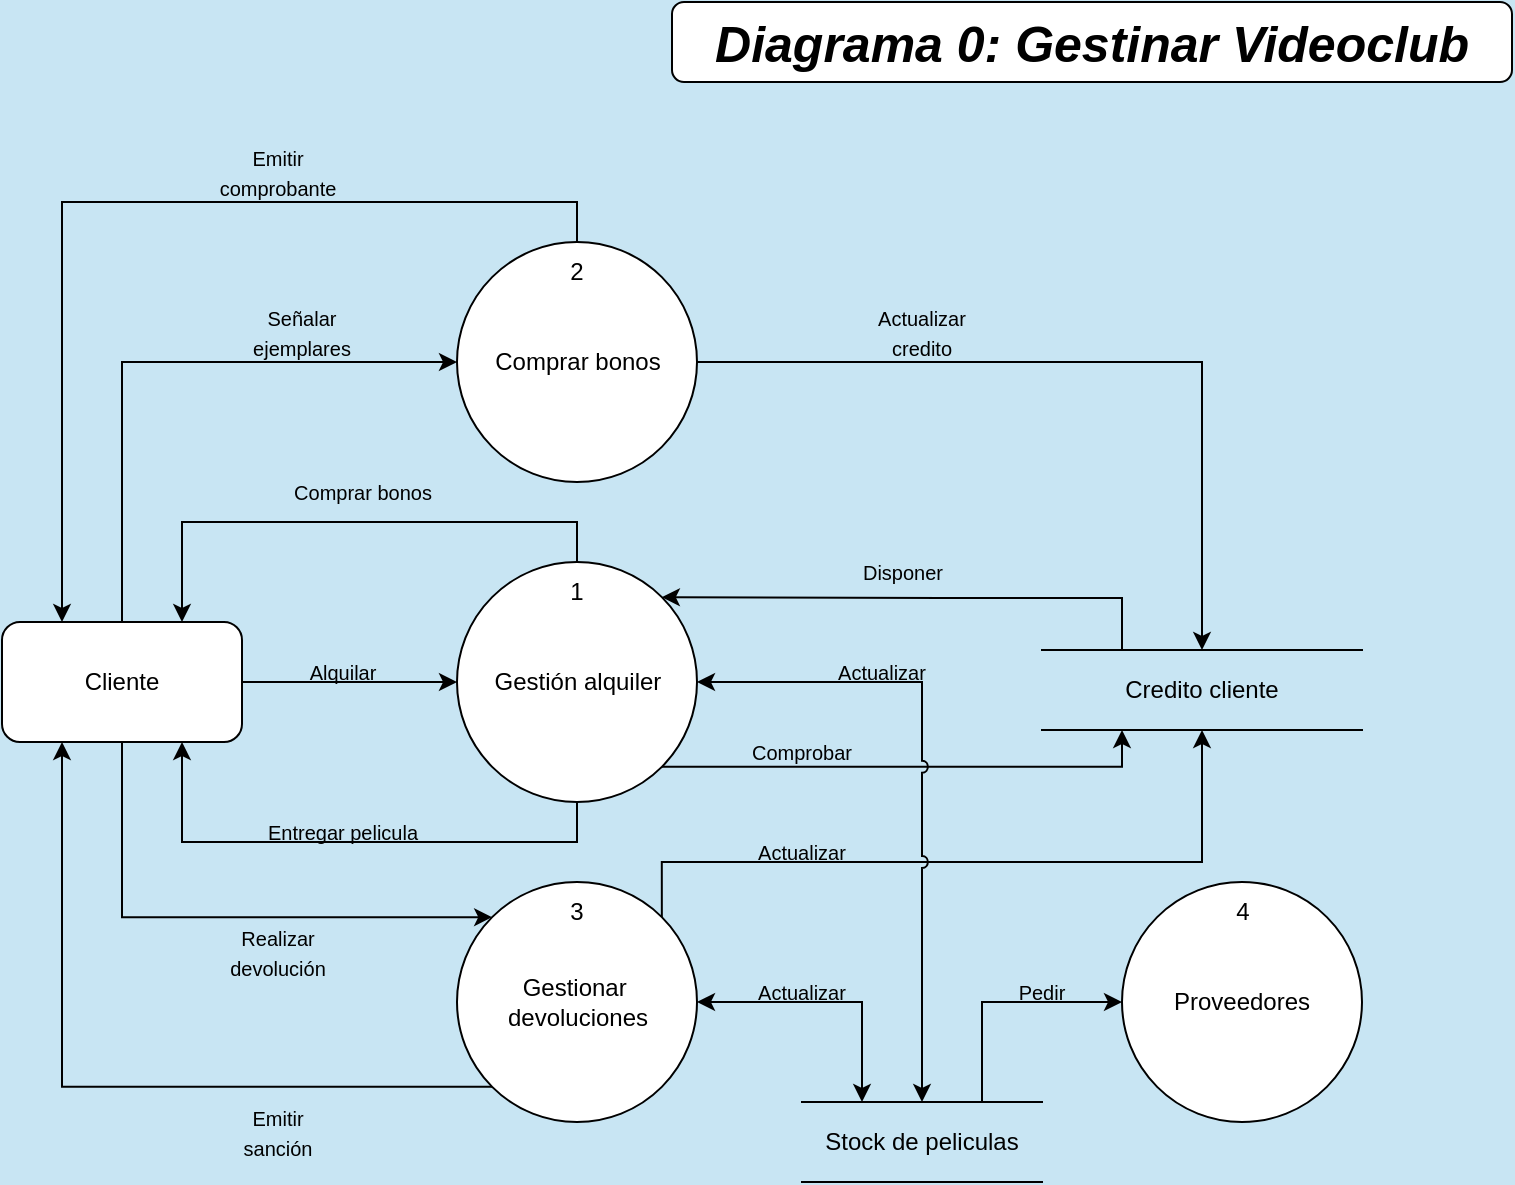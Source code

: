 <mxfile version="22.1.7" type="device">
  <diagram name="Página-1" id="ZeJ0oP0n7bXpdAvOgthH">
    <mxGraphModel dx="437" dy="221" grid="1" gridSize="10" guides="1" tooltips="1" connect="1" arrows="1" fold="1" page="1" pageScale="1" pageWidth="1169" pageHeight="827" background="#c8e5f3" math="0" shadow="0">
      <root>
        <mxCell id="0" />
        <mxCell id="1" parent="0" />
        <mxCell id="8nNWhRYVGrmxHpN4UM2Z-1" value="&lt;font style=&quot;font-size: 25px;&quot;&gt;&lt;b&gt;&lt;i&gt;Diagrama 0: Gestinar Videoclub&lt;/i&gt;&lt;/b&gt;&lt;i&gt;&lt;br&gt;&lt;/i&gt;&lt;/font&gt;" style="rounded=1;whiteSpace=wrap;html=1;" parent="1" vertex="1">
          <mxGeometry x="375" y="90" width="420" height="40" as="geometry" />
        </mxCell>
        <mxCell id="Q9-axw0JJrMlVf5uTafr-31" style="edgeStyle=orthogonalEdgeStyle;rounded=0;orthogonalLoop=1;jettySize=auto;html=1;exitX=0.5;exitY=0;exitDx=0;exitDy=0;entryX=0;entryY=0.5;entryDx=0;entryDy=0;" edge="1" parent="1" source="Q9-axw0JJrMlVf5uTafr-1" target="Q9-axw0JJrMlVf5uTafr-3">
          <mxGeometry relative="1" as="geometry" />
        </mxCell>
        <mxCell id="Q9-axw0JJrMlVf5uTafr-53" style="edgeStyle=orthogonalEdgeStyle;rounded=0;orthogonalLoop=1;jettySize=auto;html=1;exitX=1;exitY=0.5;exitDx=0;exitDy=0;entryX=0;entryY=0.5;entryDx=0;entryDy=0;" edge="1" parent="1" source="Q9-axw0JJrMlVf5uTafr-1" target="Q9-axw0JJrMlVf5uTafr-24">
          <mxGeometry relative="1" as="geometry" />
        </mxCell>
        <mxCell id="Q9-axw0JJrMlVf5uTafr-1" value="Cliente" style="rounded=1;whiteSpace=wrap;html=1;" vertex="1" parent="1">
          <mxGeometry x="40" y="400" width="120" height="60" as="geometry" />
        </mxCell>
        <mxCell id="Q9-axw0JJrMlVf5uTafr-32" style="edgeStyle=orthogonalEdgeStyle;rounded=0;orthogonalLoop=1;jettySize=auto;html=1;exitX=0.5;exitY=0;exitDx=0;exitDy=0;entryX=0.25;entryY=0;entryDx=0;entryDy=0;" edge="1" parent="1" source="Q9-axw0JJrMlVf5uTafr-3" target="Q9-axw0JJrMlVf5uTafr-1">
          <mxGeometry relative="1" as="geometry" />
        </mxCell>
        <mxCell id="Q9-axw0JJrMlVf5uTafr-34" style="edgeStyle=orthogonalEdgeStyle;rounded=0;orthogonalLoop=1;jettySize=auto;html=1;exitX=1;exitY=0.5;exitDx=0;exitDy=0;entryX=0.5;entryY=0;entryDx=0;entryDy=0;" edge="1" parent="1" source="Q9-axw0JJrMlVf5uTafr-3" target="Q9-axw0JJrMlVf5uTafr-7">
          <mxGeometry relative="1" as="geometry" />
        </mxCell>
        <mxCell id="Q9-axw0JJrMlVf5uTafr-3" value="Comprar bonos" style="ellipse;whiteSpace=wrap;html=1;aspect=fixed;" vertex="1" parent="1">
          <mxGeometry x="267.5" y="210" width="120" height="120" as="geometry" />
        </mxCell>
        <mxCell id="Q9-axw0JJrMlVf5uTafr-5" value="&lt;font style=&quot;font-size: 10px;&quot;&gt;Señalar ejemplares&lt;/font&gt;" style="text;html=1;strokeColor=none;fillColor=none;align=center;verticalAlign=middle;whiteSpace=wrap;rounded=0;" vertex="1" parent="1">
          <mxGeometry x="160" y="240" width="60" height="30" as="geometry" />
        </mxCell>
        <mxCell id="Q9-axw0JJrMlVf5uTafr-6" value="&lt;div&gt;1&lt;/div&gt;" style="text;html=1;strokeColor=none;fillColor=none;align=center;verticalAlign=middle;whiteSpace=wrap;rounded=0;" vertex="1" parent="1">
          <mxGeometry x="315" y="380" width="25" height="10" as="geometry" />
        </mxCell>
        <mxCell id="Q9-axw0JJrMlVf5uTafr-28" style="edgeStyle=orthogonalEdgeStyle;rounded=0;orthogonalLoop=1;jettySize=auto;html=1;exitX=0.25;exitY=0;exitDx=0;exitDy=0;entryX=1;entryY=0;entryDx=0;entryDy=0;" edge="1" parent="1" source="Q9-axw0JJrMlVf5uTafr-7" target="Q9-axw0JJrMlVf5uTafr-24">
          <mxGeometry relative="1" as="geometry">
            <Array as="points">
              <mxPoint x="600" y="388" />
              <mxPoint x="510" y="388" />
            </Array>
          </mxGeometry>
        </mxCell>
        <mxCell id="Q9-axw0JJrMlVf5uTafr-7" value="Credito cliente" style="shape=partialRectangle;whiteSpace=wrap;html=1;left=0;right=0;fillColor=none;" vertex="1" parent="1">
          <mxGeometry x="560" y="414" width="160" height="40" as="geometry" />
        </mxCell>
        <mxCell id="Q9-axw0JJrMlVf5uTafr-10" value="&lt;font style=&quot;font-size: 10px;&quot;&gt;Emitir comprobante&lt;/font&gt;" style="text;html=1;strokeColor=none;fillColor=none;align=center;verticalAlign=middle;whiteSpace=wrap;rounded=0;" vertex="1" parent="1">
          <mxGeometry x="147.5" y="160" width="60" height="30" as="geometry" />
        </mxCell>
        <mxCell id="Q9-axw0JJrMlVf5uTafr-16" style="edgeStyle=orthogonalEdgeStyle;rounded=0;orthogonalLoop=1;jettySize=auto;html=1;exitX=0;exitY=0;exitDx=0;exitDy=0;entryX=0.5;entryY=1;entryDx=0;entryDy=0;startArrow=classic;startFill=1;endArrow=none;endFill=0;" edge="1" parent="1" source="Q9-axw0JJrMlVf5uTafr-11" target="Q9-axw0JJrMlVf5uTafr-1">
          <mxGeometry relative="1" as="geometry" />
        </mxCell>
        <mxCell id="Q9-axw0JJrMlVf5uTafr-18" style="edgeStyle=orthogonalEdgeStyle;rounded=0;orthogonalLoop=1;jettySize=auto;html=1;exitX=0;exitY=1;exitDx=0;exitDy=0;entryX=0.25;entryY=1;entryDx=0;entryDy=0;" edge="1" parent="1" source="Q9-axw0JJrMlVf5uTafr-11" target="Q9-axw0JJrMlVf5uTafr-1">
          <mxGeometry relative="1" as="geometry" />
        </mxCell>
        <mxCell id="Q9-axw0JJrMlVf5uTafr-21" style="rounded=0;orthogonalLoop=1;jettySize=auto;html=1;exitX=1;exitY=0.5;exitDx=0;exitDy=0;entryX=0.25;entryY=0;entryDx=0;entryDy=0;edgeStyle=orthogonalEdgeStyle;startArrow=classic;startFill=1;" edge="1" parent="1" source="Q9-axw0JJrMlVf5uTafr-11" target="Q9-axw0JJrMlVf5uTafr-20">
          <mxGeometry relative="1" as="geometry" />
        </mxCell>
        <mxCell id="Q9-axw0JJrMlVf5uTafr-57" style="edgeStyle=orthogonalEdgeStyle;rounded=0;orthogonalLoop=1;jettySize=auto;html=1;exitX=1;exitY=0;exitDx=0;exitDy=0;entryX=0.5;entryY=1;entryDx=0;entryDy=0;" edge="1" parent="1" source="Q9-axw0JJrMlVf5uTafr-11" target="Q9-axw0JJrMlVf5uTafr-7">
          <mxGeometry relative="1" as="geometry">
            <Array as="points">
              <mxPoint x="370" y="520" />
              <mxPoint x="640" y="520" />
            </Array>
          </mxGeometry>
        </mxCell>
        <mxCell id="Q9-axw0JJrMlVf5uTafr-11" value="&lt;div&gt;Gestionar&amp;nbsp;&lt;/div&gt;&lt;div&gt;devoluciones&lt;/div&gt;" style="ellipse;whiteSpace=wrap;html=1;aspect=fixed;" vertex="1" parent="1">
          <mxGeometry x="267.5" y="530" width="120" height="120" as="geometry" />
        </mxCell>
        <mxCell id="Q9-axw0JJrMlVf5uTafr-13" value="&lt;font style=&quot;font-size: 10px;&quot;&gt;Realizar devolución&lt;/font&gt;" style="text;html=1;strokeColor=none;fillColor=none;align=center;verticalAlign=middle;whiteSpace=wrap;rounded=0;" vertex="1" parent="1">
          <mxGeometry x="147.5" y="550" width="60" height="30" as="geometry" />
        </mxCell>
        <mxCell id="Q9-axw0JJrMlVf5uTafr-14" value="3" style="text;html=1;strokeColor=none;fillColor=none;align=center;verticalAlign=middle;whiteSpace=wrap;rounded=0;" vertex="1" parent="1">
          <mxGeometry x="315" y="540" width="25" height="10" as="geometry" />
        </mxCell>
        <mxCell id="Q9-axw0JJrMlVf5uTafr-19" value="&lt;font style=&quot;font-size: 10px;&quot;&gt;Emitir sanción&lt;/font&gt;" style="text;html=1;strokeColor=none;fillColor=none;align=center;verticalAlign=middle;whiteSpace=wrap;rounded=0;" vertex="1" parent="1">
          <mxGeometry x="147.5" y="640" width="60" height="30" as="geometry" />
        </mxCell>
        <mxCell id="Q9-axw0JJrMlVf5uTafr-20" value="Stock de peliculas" style="shape=partialRectangle;whiteSpace=wrap;html=1;left=0;right=0;fillColor=none;" vertex="1" parent="1">
          <mxGeometry x="440" y="640" width="120" height="40" as="geometry" />
        </mxCell>
        <mxCell id="Q9-axw0JJrMlVf5uTafr-47" style="rounded=0;orthogonalLoop=1;jettySize=auto;html=1;exitX=0;exitY=0.5;exitDx=0;exitDy=0;entryX=0.75;entryY=0;entryDx=0;entryDy=0;startArrow=classic;startFill=1;endArrow=none;endFill=0;edgeStyle=orthogonalEdgeStyle;" edge="1" parent="1" source="Q9-axw0JJrMlVf5uTafr-22" target="Q9-axw0JJrMlVf5uTafr-20">
          <mxGeometry relative="1" as="geometry" />
        </mxCell>
        <mxCell id="Q9-axw0JJrMlVf5uTafr-22" value="Proveedores" style="ellipse;whiteSpace=wrap;html=1;aspect=fixed;" vertex="1" parent="1">
          <mxGeometry x="600" y="530" width="120" height="120" as="geometry" />
        </mxCell>
        <mxCell id="Q9-axw0JJrMlVf5uTafr-36" style="edgeStyle=orthogonalEdgeStyle;rounded=0;orthogonalLoop=1;jettySize=auto;html=1;exitX=1;exitY=1;exitDx=0;exitDy=0;entryX=0.25;entryY=1;entryDx=0;entryDy=0;" edge="1" parent="1" source="Q9-axw0JJrMlVf5uTafr-24" target="Q9-axw0JJrMlVf5uTafr-7">
          <mxGeometry relative="1" as="geometry">
            <Array as="points">
              <mxPoint x="600" y="472" />
            </Array>
          </mxGeometry>
        </mxCell>
        <mxCell id="Q9-axw0JJrMlVf5uTafr-51" style="edgeStyle=orthogonalEdgeStyle;rounded=0;orthogonalLoop=1;jettySize=auto;html=1;exitX=0.5;exitY=0;exitDx=0;exitDy=0;entryX=0.75;entryY=0;entryDx=0;entryDy=0;" edge="1" parent="1" source="Q9-axw0JJrMlVf5uTafr-24" target="Q9-axw0JJrMlVf5uTafr-1">
          <mxGeometry relative="1" as="geometry" />
        </mxCell>
        <mxCell id="Q9-axw0JJrMlVf5uTafr-52" style="edgeStyle=orthogonalEdgeStyle;rounded=0;orthogonalLoop=1;jettySize=auto;html=1;exitX=0.5;exitY=1;exitDx=0;exitDy=0;entryX=0.75;entryY=1;entryDx=0;entryDy=0;" edge="1" parent="1" source="Q9-axw0JJrMlVf5uTafr-24" target="Q9-axw0JJrMlVf5uTafr-1">
          <mxGeometry relative="1" as="geometry" />
        </mxCell>
        <mxCell id="Q9-axw0JJrMlVf5uTafr-59" style="edgeStyle=orthogonalEdgeStyle;rounded=0;orthogonalLoop=1;jettySize=auto;html=1;exitX=1;exitY=0.5;exitDx=0;exitDy=0;jumpStyle=arc;startArrow=classic;startFill=1;" edge="1" parent="1" source="Q9-axw0JJrMlVf5uTafr-24" target="Q9-axw0JJrMlVf5uTafr-20">
          <mxGeometry relative="1" as="geometry" />
        </mxCell>
        <mxCell id="Q9-axw0JJrMlVf5uTafr-24" value="Gestión alquiler" style="ellipse;whiteSpace=wrap;html=1;aspect=fixed;" vertex="1" parent="1">
          <mxGeometry x="267.5" y="370" width="120" height="120" as="geometry" />
        </mxCell>
        <mxCell id="Q9-axw0JJrMlVf5uTafr-35" value="&lt;font style=&quot;font-size: 10px;&quot;&gt;Actualizar credito&lt;/font&gt;" style="text;html=1;strokeColor=none;fillColor=none;align=center;verticalAlign=middle;whiteSpace=wrap;rounded=0;" vertex="1" parent="1">
          <mxGeometry x="470" y="240" width="60" height="30" as="geometry" />
        </mxCell>
        <mxCell id="Q9-axw0JJrMlVf5uTafr-40" value="&lt;font style=&quot;font-size: 10px;&quot;&gt;Comprobar&lt;/font&gt;" style="text;html=1;strokeColor=none;fillColor=none;align=center;verticalAlign=middle;whiteSpace=wrap;rounded=0;" vertex="1" parent="1">
          <mxGeometry x="410" y="450" width="60" height="30" as="geometry" />
        </mxCell>
        <mxCell id="Q9-axw0JJrMlVf5uTafr-41" value="&lt;font style=&quot;font-size: 10px;&quot;&gt;Alquilar&lt;/font&gt;" style="text;html=1;align=center;verticalAlign=middle;resizable=0;points=[];autosize=1;strokeColor=none;fillColor=none;" vertex="1" parent="1">
          <mxGeometry x="180" y="410" width="60" height="30" as="geometry" />
        </mxCell>
        <mxCell id="Q9-axw0JJrMlVf5uTafr-42" value="&lt;font style=&quot;font-size: 10px;&quot;&gt;Disponer&lt;/font&gt;" style="text;html=1;align=center;verticalAlign=middle;resizable=0;points=[];autosize=1;strokeColor=none;fillColor=none;" vertex="1" parent="1">
          <mxGeometry x="460" y="360" width="60" height="30" as="geometry" />
        </mxCell>
        <mxCell id="Q9-axw0JJrMlVf5uTafr-43" value="&lt;div style=&quot;font-size: 11px;&quot;&gt;&lt;font style=&quot;font-size: 10px;&quot;&gt;Comprar bonos&lt;/font&gt;&lt;/div&gt;" style="text;html=1;align=center;verticalAlign=middle;resizable=0;points=[];autosize=1;strokeColor=none;fillColor=none;" vertex="1" parent="1">
          <mxGeometry x="175" y="320" width="90" height="30" as="geometry" />
        </mxCell>
        <mxCell id="Q9-axw0JJrMlVf5uTafr-44" value="1" style="text;html=1;strokeColor=none;fillColor=none;align=center;verticalAlign=middle;whiteSpace=wrap;rounded=0;" vertex="1" parent="1">
          <mxGeometry x="315" y="380" width="25" height="10" as="geometry" />
        </mxCell>
        <mxCell id="Q9-axw0JJrMlVf5uTafr-45" value="2" style="text;html=1;strokeColor=none;fillColor=none;align=center;verticalAlign=middle;whiteSpace=wrap;rounded=0;" vertex="1" parent="1">
          <mxGeometry x="315" y="220" width="25" height="10" as="geometry" />
        </mxCell>
        <mxCell id="Q9-axw0JJrMlVf5uTafr-48" value="&lt;font style=&quot;font-size: 10px;&quot;&gt;Actualizar&lt;/font&gt;" style="text;html=1;strokeColor=none;fillColor=none;align=center;verticalAlign=middle;whiteSpace=wrap;rounded=0;" vertex="1" parent="1">
          <mxGeometry x="410" y="570" width="60" height="30" as="geometry" />
        </mxCell>
        <mxCell id="Q9-axw0JJrMlVf5uTafr-49" value="&lt;font style=&quot;font-size: 10px;&quot;&gt;Pedir&lt;/font&gt;" style="text;html=1;strokeColor=none;fillColor=none;align=center;verticalAlign=middle;whiteSpace=wrap;rounded=0;" vertex="1" parent="1">
          <mxGeometry x="530" y="570" width="60" height="30" as="geometry" />
        </mxCell>
        <mxCell id="Q9-axw0JJrMlVf5uTafr-54" value="&lt;font style=&quot;font-size: 10px;&quot;&gt;Entregar pelicula&lt;/font&gt;" style="text;html=1;align=center;verticalAlign=middle;resizable=0;points=[];autosize=1;strokeColor=none;fillColor=none;" vertex="1" parent="1">
          <mxGeometry x="160" y="490" width="100" height="30" as="geometry" />
        </mxCell>
        <mxCell id="Q9-axw0JJrMlVf5uTafr-55" value="4" style="text;html=1;strokeColor=none;fillColor=none;align=center;verticalAlign=middle;whiteSpace=wrap;rounded=0;" vertex="1" parent="1">
          <mxGeometry x="647.5" y="540" width="25" height="10" as="geometry" />
        </mxCell>
        <mxCell id="Q9-axw0JJrMlVf5uTafr-58" value="&lt;font style=&quot;font-size: 10px;&quot;&gt;Actualizar&lt;/font&gt;" style="text;html=1;strokeColor=none;fillColor=none;align=center;verticalAlign=middle;whiteSpace=wrap;rounded=0;" vertex="1" parent="1">
          <mxGeometry x="410" y="500" width="60" height="30" as="geometry" />
        </mxCell>
        <mxCell id="Q9-axw0JJrMlVf5uTafr-60" value="&lt;font style=&quot;font-size: 10px;&quot;&gt;Actualizar&lt;/font&gt;" style="text;html=1;strokeColor=none;fillColor=none;align=center;verticalAlign=middle;whiteSpace=wrap;rounded=0;" vertex="1" parent="1">
          <mxGeometry x="450" y="410" width="60" height="30" as="geometry" />
        </mxCell>
      </root>
    </mxGraphModel>
  </diagram>
</mxfile>
